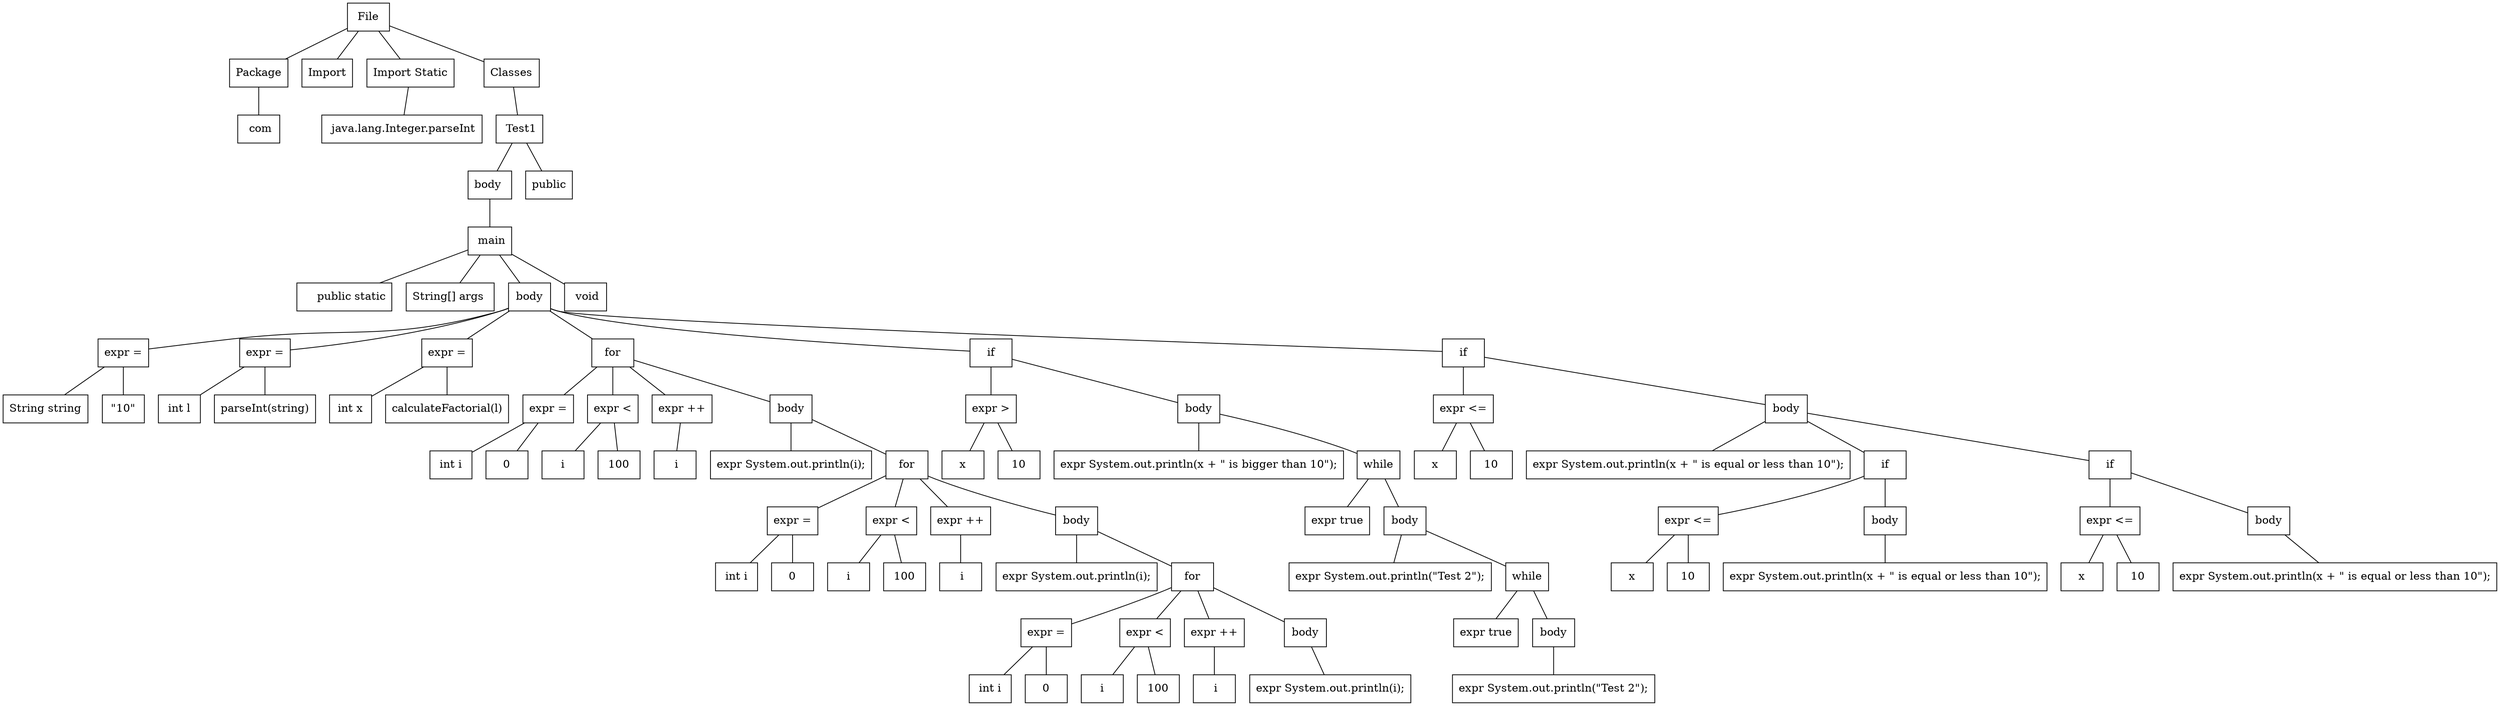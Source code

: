 graph "Test1.java" {
"File" ["shape"="box","label"="File"]
"0632a863-eb21-4942-9254-c7796c7492c2" ["shape"="box","label"="Package"]
"05c82c4c-9da9-4c02-b54c-9397a514f6fc" ["shape"="box","label"=" com"]
"08e7eb7b-7343-419c-8963-b58cd14a2770" ["shape"="box","label"="Import"]
"bc1840f3-e757-4d17-b508-91d9e81497bd" ["shape"="box","label"="Import Static"]
"ce3fdc9c-447f-452f-b1a3-b58e48f97aad" ["shape"="box","label"=" java.lang.Integer.parseInt"]
"68ee9093-c9c3-4227-a99c-8dff6d344b04" ["shape"="box","label"="Classes"]
"27df0b19-c14d-48aa-a690-2cfbddc9e22f" ["shape"="box","label"=" Test1"]
"681e8d2a-5614-4627-98bf-c9a630cf12de" ["shape"="box","label"="body "]
"0f8d14a7-6741-4d18-90c1-4a01e8f86309" ["shape"="box","label"=" main"]
"44b36d32-7bda-41f3-8cee-16b01c3a9103" ["shape"="box","label"="    public static"]
"481436f8-ebd9-4599-9dd6-baac6594ebae" ["shape"="box","label"="String[] args "]
"9ee17f4e-661c-45b4-a55a-c01c194cdf6c" ["shape"="box","label"="body"]
"3342ff7f-b234-45dd-9317-11617ab56119" ["shape"="box","label"="expr ="]
"7da754d4-4e3a-4bb9-97f8-6870c8a4f0c3" ["shape"="box","label"="String string"]
"4cb6a466-516f-4dc0-874b-5b801f2cdb20" ["shape"="box","label"="\"10\""]
"23df8f2f-b143-4a8d-ad65-ffd5239de17a" ["shape"="box","label"="expr ="]
"bd7ece93-b408-4668-a005-f6963a28ca42" ["shape"="box","label"="int l"]
"2e45bc1e-217e-4a8a-b34a-b450d5248f2b" ["shape"="box","label"="parseInt(string)"]
"ed514cca-9172-4326-bb47-9a933b22bbc2" ["shape"="box","label"="expr ="]
"b8769e47-8430-4bb8-84d8-f129e175028a" ["shape"="box","label"="int x"]
"c3353186-6d68-4e8b-95c7-6696582692a4" ["shape"="box","label"="calculateFactorial(l)"]
"3d194412-00c8-4929-81b8-fcf22c692a83" ["shape"="box","label"="for"]
"57471a4e-8abd-4d62-a8ac-c33144b414a3" ["shape"="box","label"="expr ="]
"7a59afb1-3aaa-4f6f-b53d-a2321d7486df" ["shape"="box","label"="int i"]
"c2800b50-197c-4bdb-a080-88aa00b70903" ["shape"="box","label"="0"]
"81679437-7739-47fe-8d37-f085a396727c" ["shape"="box","label"="expr <"]
"e4bd9886-1609-4a7e-af5a-64e94cffba4e" ["shape"="box","label"="i"]
"9e4cd5a0-7492-431d-aa14-f8df9a00ea31" ["shape"="box","label"="100"]
"8fd9c963-fa9b-4cd0-a865-bad1184b2349" ["shape"="box","label"="expr ++"]
"71aa93eb-8afb-45b5-8108-e121573a7505" ["shape"="box","label"=" i"]
"eaf48fa7-c0c6-476b-8a40-7aed1d7d2970" ["shape"="box","label"="body"]
"fefc7f6c-928a-4374-80c2-fbb049d077e1" ["shape"="box","label"="expr System.out.println(i);"]
"2f826c58-f985-4260-b2cd-db7b400517ef" ["shape"="box","label"="for"]
"63aed5c2-7806-47c8-8b17-bbd2e4045cdb" ["shape"="box","label"="expr ="]
"186e6e58-124f-4667-84d7-fcc554dc9eac" ["shape"="box","label"="int i"]
"2ba1e64d-c289-4897-8116-a278bd1e487d" ["shape"="box","label"="0"]
"df61d309-0834-41bd-98fb-26ee3b9fc1f3" ["shape"="box","label"="expr <"]
"8d5ca3c5-f331-4840-aaf4-98a8d7aa1219" ["shape"="box","label"="i"]
"3416c7be-ba0a-4556-ab66-849ad6383d0d" ["shape"="box","label"="100"]
"f6311156-e66a-489c-9172-29cc8b7364cd" ["shape"="box","label"="expr ++"]
"5ffa152e-08e8-4465-877b-70ce41bcdf6d" ["shape"="box","label"=" i"]
"9452a21a-cfc1-4172-a7a4-9421bc153d37" ["shape"="box","label"="body"]
"78613223-78db-49c4-9951-14e4df359258" ["shape"="box","label"="expr System.out.println(i);"]
"9714f4c1-d111-4f20-b0db-0195540281f1" ["shape"="box","label"="for"]
"0fe79f1e-2c12-4347-a7a2-c24c98732ff7" ["shape"="box","label"="expr ="]
"be09c351-7f2e-4330-b136-5eea74e26529" ["shape"="box","label"="int i"]
"f80c4b86-521a-455e-9235-09d8ec7cc395" ["shape"="box","label"="0"]
"4b827bb3-9942-4df0-84a4-f72de5b706ab" ["shape"="box","label"="expr <"]
"e793fb40-6a32-42c3-b853-19623729db7a" ["shape"="box","label"="i"]
"614a49f1-8e1e-4ab9-803f-2c48f8748093" ["shape"="box","label"="100"]
"2db57485-5968-4f95-8193-d659bd008520" ["shape"="box","label"="expr ++"]
"1ba9a84d-0384-4d99-a44a-91364bddca46" ["shape"="box","label"=" i"]
"05690591-8ba6-431f-8844-6d27aabe9a58" ["shape"="box","label"="body"]
"0389c574-5a12-49ee-a7d3-7d909c8d425f" ["shape"="box","label"="expr System.out.println(i);"]
"78270d13-441e-455f-ab1e-0aa29cca8b26" ["shape"="box","label"="if"]
"4ae4c1fb-0aef-4233-b490-454220e73d9d" ["shape"="box","label"="expr >"]
"8effbeb4-bd14-47de-9f9f-254ff349cae9" ["shape"="box","label"="x"]
"a2aa017c-3a44-495c-8927-894af1c7d979" ["shape"="box","label"="10"]
"803acf43-ed66-4847-b0ac-d36dff2d0b77" ["shape"="box","label"="body"]
"318c3e58-6b9c-4350-a0d5-a63fdecb551a" ["shape"="box","label"="expr System.out.println(x + \" is bigger than 10\");"]
"c653f2cd-330b-4d6d-b89f-fbe46a861fb8" ["shape"="box","label"="while"]
"fbdaeadb-e73d-46ac-8725-f4ffd329adbc" ["shape"="box","label"="expr true"]
"235a0142-ee6b-42a1-b719-1f9d3f9c639d" ["shape"="box","label"="body"]
"410ea17e-546b-451d-8c40-823c3415fb55" ["shape"="box","label"="expr System.out.println(\"Test 2\");"]
"d767e1a2-ab7d-4133-b6d1-2b08c3dc28bb" ["shape"="box","label"="while"]
"57781712-6668-469d-928d-d5a99408c7d0" ["shape"="box","label"="expr true"]
"58848a6e-391a-4855-ae4c-789483cb12e5" ["shape"="box","label"="body"]
"57d25b05-727c-425a-b58e-6ff652b9da87" ["shape"="box","label"="expr System.out.println(\"Test 2\");"]
"58066b4a-bf40-4991-922b-01ab5183d34d" ["shape"="box","label"="if"]
"c0e21303-d0b1-40ef-90a2-1074ababfcc5" ["shape"="box","label"="expr <="]
"63f7b7cc-258f-4078-b762-0f80b50fc542" ["shape"="box","label"="x"]
"7e3102bc-7c5a-4f20-bc04-27ef2d90b624" ["shape"="box","label"="10"]
"595a2b8f-6c32-4b65-bacf-ae20fa1e4a86" ["shape"="box","label"="body"]
"0d6cddd6-33e0-49d2-8390-c97346f5e48e" ["shape"="box","label"="expr System.out.println(x + \" is equal or less than 10\");"]
"2a31d8d3-75da-47f5-978c-c28fd6df5fb4" ["shape"="box","label"="if"]
"2b0dbd37-ece3-4178-90a5-0968a8ed445f" ["shape"="box","label"="expr <="]
"ba397576-096e-4578-87b0-8da9657d43ba" ["shape"="box","label"="x"]
"7b2b5b8a-599d-4d0e-b132-ea47128025e6" ["shape"="box","label"="10"]
"9e41b60e-3095-423c-8045-b4460f1c7ab9" ["shape"="box","label"="body"]
"05afaddf-7f63-44b1-ab29-8ae65932cf03" ["shape"="box","label"="expr System.out.println(x + \" is equal or less than 10\");"]
"baa4d92a-6ad6-4c42-82db-3f11f07828fa" ["shape"="box","label"="if"]
"42dd2883-5a3b-42c6-82fe-4e945eba483b" ["shape"="box","label"="expr <="]
"601be7e3-7404-4c9b-b344-8a909491a900" ["shape"="box","label"="x"]
"e04bf95f-f90a-40e2-82e3-a3879921b3c0" ["shape"="box","label"="10"]
"e3997fb0-3a50-4149-b80d-9d13fdaf98a0" ["shape"="box","label"="body"]
"93b95bf4-ea9a-4094-b83a-7af121f631fd" ["shape"="box","label"="expr System.out.println(x + \" is equal or less than 10\");"]
"f8a48cff-99be-490e-a5f5-059fc50cad42" ["shape"="box","label"=" void"]
"9218a4c4-979b-4ee8-b89c-5cfa465ac163" ["shape"="box","label"="public"]
"File" -- "0632a863-eb21-4942-9254-c7796c7492c2"
"File" -- "08e7eb7b-7343-419c-8963-b58cd14a2770"
"File" -- "bc1840f3-e757-4d17-b508-91d9e81497bd"
"File" -- "68ee9093-c9c3-4227-a99c-8dff6d344b04"
"0632a863-eb21-4942-9254-c7796c7492c2" -- "05c82c4c-9da9-4c02-b54c-9397a514f6fc"
"bc1840f3-e757-4d17-b508-91d9e81497bd" -- "ce3fdc9c-447f-452f-b1a3-b58e48f97aad"
"68ee9093-c9c3-4227-a99c-8dff6d344b04" -- "27df0b19-c14d-48aa-a690-2cfbddc9e22f"
"27df0b19-c14d-48aa-a690-2cfbddc9e22f" -- "681e8d2a-5614-4627-98bf-c9a630cf12de"
"27df0b19-c14d-48aa-a690-2cfbddc9e22f" -- "9218a4c4-979b-4ee8-b89c-5cfa465ac163"
"681e8d2a-5614-4627-98bf-c9a630cf12de" -- "0f8d14a7-6741-4d18-90c1-4a01e8f86309"
"0f8d14a7-6741-4d18-90c1-4a01e8f86309" -- "44b36d32-7bda-41f3-8cee-16b01c3a9103"
"0f8d14a7-6741-4d18-90c1-4a01e8f86309" -- "481436f8-ebd9-4599-9dd6-baac6594ebae"
"0f8d14a7-6741-4d18-90c1-4a01e8f86309" -- "9ee17f4e-661c-45b4-a55a-c01c194cdf6c"
"0f8d14a7-6741-4d18-90c1-4a01e8f86309" -- "f8a48cff-99be-490e-a5f5-059fc50cad42"
"9ee17f4e-661c-45b4-a55a-c01c194cdf6c" -- "3342ff7f-b234-45dd-9317-11617ab56119"
"9ee17f4e-661c-45b4-a55a-c01c194cdf6c" -- "23df8f2f-b143-4a8d-ad65-ffd5239de17a"
"9ee17f4e-661c-45b4-a55a-c01c194cdf6c" -- "ed514cca-9172-4326-bb47-9a933b22bbc2"
"9ee17f4e-661c-45b4-a55a-c01c194cdf6c" -- "3d194412-00c8-4929-81b8-fcf22c692a83"
"9ee17f4e-661c-45b4-a55a-c01c194cdf6c" -- "78270d13-441e-455f-ab1e-0aa29cca8b26"
"9ee17f4e-661c-45b4-a55a-c01c194cdf6c" -- "58066b4a-bf40-4991-922b-01ab5183d34d"
"3342ff7f-b234-45dd-9317-11617ab56119" -- "7da754d4-4e3a-4bb9-97f8-6870c8a4f0c3"
"3342ff7f-b234-45dd-9317-11617ab56119" -- "4cb6a466-516f-4dc0-874b-5b801f2cdb20"
"23df8f2f-b143-4a8d-ad65-ffd5239de17a" -- "bd7ece93-b408-4668-a005-f6963a28ca42"
"23df8f2f-b143-4a8d-ad65-ffd5239de17a" -- "2e45bc1e-217e-4a8a-b34a-b450d5248f2b"
"ed514cca-9172-4326-bb47-9a933b22bbc2" -- "b8769e47-8430-4bb8-84d8-f129e175028a"
"ed514cca-9172-4326-bb47-9a933b22bbc2" -- "c3353186-6d68-4e8b-95c7-6696582692a4"
"3d194412-00c8-4929-81b8-fcf22c692a83" -- "57471a4e-8abd-4d62-a8ac-c33144b414a3"
"3d194412-00c8-4929-81b8-fcf22c692a83" -- "81679437-7739-47fe-8d37-f085a396727c"
"3d194412-00c8-4929-81b8-fcf22c692a83" -- "8fd9c963-fa9b-4cd0-a865-bad1184b2349"
"3d194412-00c8-4929-81b8-fcf22c692a83" -- "eaf48fa7-c0c6-476b-8a40-7aed1d7d2970"
"57471a4e-8abd-4d62-a8ac-c33144b414a3" -- "7a59afb1-3aaa-4f6f-b53d-a2321d7486df"
"57471a4e-8abd-4d62-a8ac-c33144b414a3" -- "c2800b50-197c-4bdb-a080-88aa00b70903"
"81679437-7739-47fe-8d37-f085a396727c" -- "e4bd9886-1609-4a7e-af5a-64e94cffba4e"
"81679437-7739-47fe-8d37-f085a396727c" -- "9e4cd5a0-7492-431d-aa14-f8df9a00ea31"
"8fd9c963-fa9b-4cd0-a865-bad1184b2349" -- "71aa93eb-8afb-45b5-8108-e121573a7505"
"eaf48fa7-c0c6-476b-8a40-7aed1d7d2970" -- "fefc7f6c-928a-4374-80c2-fbb049d077e1"
"eaf48fa7-c0c6-476b-8a40-7aed1d7d2970" -- "2f826c58-f985-4260-b2cd-db7b400517ef"
"2f826c58-f985-4260-b2cd-db7b400517ef" -- "63aed5c2-7806-47c8-8b17-bbd2e4045cdb"
"2f826c58-f985-4260-b2cd-db7b400517ef" -- "df61d309-0834-41bd-98fb-26ee3b9fc1f3"
"2f826c58-f985-4260-b2cd-db7b400517ef" -- "f6311156-e66a-489c-9172-29cc8b7364cd"
"2f826c58-f985-4260-b2cd-db7b400517ef" -- "9452a21a-cfc1-4172-a7a4-9421bc153d37"
"63aed5c2-7806-47c8-8b17-bbd2e4045cdb" -- "186e6e58-124f-4667-84d7-fcc554dc9eac"
"63aed5c2-7806-47c8-8b17-bbd2e4045cdb" -- "2ba1e64d-c289-4897-8116-a278bd1e487d"
"df61d309-0834-41bd-98fb-26ee3b9fc1f3" -- "8d5ca3c5-f331-4840-aaf4-98a8d7aa1219"
"df61d309-0834-41bd-98fb-26ee3b9fc1f3" -- "3416c7be-ba0a-4556-ab66-849ad6383d0d"
"f6311156-e66a-489c-9172-29cc8b7364cd" -- "5ffa152e-08e8-4465-877b-70ce41bcdf6d"
"9452a21a-cfc1-4172-a7a4-9421bc153d37" -- "78613223-78db-49c4-9951-14e4df359258"
"9452a21a-cfc1-4172-a7a4-9421bc153d37" -- "9714f4c1-d111-4f20-b0db-0195540281f1"
"9714f4c1-d111-4f20-b0db-0195540281f1" -- "0fe79f1e-2c12-4347-a7a2-c24c98732ff7"
"9714f4c1-d111-4f20-b0db-0195540281f1" -- "4b827bb3-9942-4df0-84a4-f72de5b706ab"
"9714f4c1-d111-4f20-b0db-0195540281f1" -- "2db57485-5968-4f95-8193-d659bd008520"
"9714f4c1-d111-4f20-b0db-0195540281f1" -- "05690591-8ba6-431f-8844-6d27aabe9a58"
"0fe79f1e-2c12-4347-a7a2-c24c98732ff7" -- "be09c351-7f2e-4330-b136-5eea74e26529"
"0fe79f1e-2c12-4347-a7a2-c24c98732ff7" -- "f80c4b86-521a-455e-9235-09d8ec7cc395"
"4b827bb3-9942-4df0-84a4-f72de5b706ab" -- "e793fb40-6a32-42c3-b853-19623729db7a"
"4b827bb3-9942-4df0-84a4-f72de5b706ab" -- "614a49f1-8e1e-4ab9-803f-2c48f8748093"
"2db57485-5968-4f95-8193-d659bd008520" -- "1ba9a84d-0384-4d99-a44a-91364bddca46"
"05690591-8ba6-431f-8844-6d27aabe9a58" -- "0389c574-5a12-49ee-a7d3-7d909c8d425f"
"78270d13-441e-455f-ab1e-0aa29cca8b26" -- "4ae4c1fb-0aef-4233-b490-454220e73d9d"
"78270d13-441e-455f-ab1e-0aa29cca8b26" -- "803acf43-ed66-4847-b0ac-d36dff2d0b77"
"4ae4c1fb-0aef-4233-b490-454220e73d9d" -- "8effbeb4-bd14-47de-9f9f-254ff349cae9"
"4ae4c1fb-0aef-4233-b490-454220e73d9d" -- "a2aa017c-3a44-495c-8927-894af1c7d979"
"803acf43-ed66-4847-b0ac-d36dff2d0b77" -- "318c3e58-6b9c-4350-a0d5-a63fdecb551a"
"803acf43-ed66-4847-b0ac-d36dff2d0b77" -- "c653f2cd-330b-4d6d-b89f-fbe46a861fb8"
"c653f2cd-330b-4d6d-b89f-fbe46a861fb8" -- "fbdaeadb-e73d-46ac-8725-f4ffd329adbc"
"c653f2cd-330b-4d6d-b89f-fbe46a861fb8" -- "235a0142-ee6b-42a1-b719-1f9d3f9c639d"
"235a0142-ee6b-42a1-b719-1f9d3f9c639d" -- "410ea17e-546b-451d-8c40-823c3415fb55"
"235a0142-ee6b-42a1-b719-1f9d3f9c639d" -- "d767e1a2-ab7d-4133-b6d1-2b08c3dc28bb"
"d767e1a2-ab7d-4133-b6d1-2b08c3dc28bb" -- "57781712-6668-469d-928d-d5a99408c7d0"
"d767e1a2-ab7d-4133-b6d1-2b08c3dc28bb" -- "58848a6e-391a-4855-ae4c-789483cb12e5"
"58848a6e-391a-4855-ae4c-789483cb12e5" -- "57d25b05-727c-425a-b58e-6ff652b9da87"
"58066b4a-bf40-4991-922b-01ab5183d34d" -- "c0e21303-d0b1-40ef-90a2-1074ababfcc5"
"58066b4a-bf40-4991-922b-01ab5183d34d" -- "595a2b8f-6c32-4b65-bacf-ae20fa1e4a86"
"c0e21303-d0b1-40ef-90a2-1074ababfcc5" -- "63f7b7cc-258f-4078-b762-0f80b50fc542"
"c0e21303-d0b1-40ef-90a2-1074ababfcc5" -- "7e3102bc-7c5a-4f20-bc04-27ef2d90b624"
"595a2b8f-6c32-4b65-bacf-ae20fa1e4a86" -- "0d6cddd6-33e0-49d2-8390-c97346f5e48e"
"595a2b8f-6c32-4b65-bacf-ae20fa1e4a86" -- "2a31d8d3-75da-47f5-978c-c28fd6df5fb4"
"595a2b8f-6c32-4b65-bacf-ae20fa1e4a86" -- "baa4d92a-6ad6-4c42-82db-3f11f07828fa"
"2a31d8d3-75da-47f5-978c-c28fd6df5fb4" -- "2b0dbd37-ece3-4178-90a5-0968a8ed445f"
"2a31d8d3-75da-47f5-978c-c28fd6df5fb4" -- "9e41b60e-3095-423c-8045-b4460f1c7ab9"
"2b0dbd37-ece3-4178-90a5-0968a8ed445f" -- "ba397576-096e-4578-87b0-8da9657d43ba"
"2b0dbd37-ece3-4178-90a5-0968a8ed445f" -- "7b2b5b8a-599d-4d0e-b132-ea47128025e6"
"9e41b60e-3095-423c-8045-b4460f1c7ab9" -- "05afaddf-7f63-44b1-ab29-8ae65932cf03"
"baa4d92a-6ad6-4c42-82db-3f11f07828fa" -- "42dd2883-5a3b-42c6-82fe-4e945eba483b"
"baa4d92a-6ad6-4c42-82db-3f11f07828fa" -- "e3997fb0-3a50-4149-b80d-9d13fdaf98a0"
"42dd2883-5a3b-42c6-82fe-4e945eba483b" -- "601be7e3-7404-4c9b-b344-8a909491a900"
"42dd2883-5a3b-42c6-82fe-4e945eba483b" -- "e04bf95f-f90a-40e2-82e3-a3879921b3c0"
"e3997fb0-3a50-4149-b80d-9d13fdaf98a0" -- "93b95bf4-ea9a-4094-b83a-7af121f631fd"
}